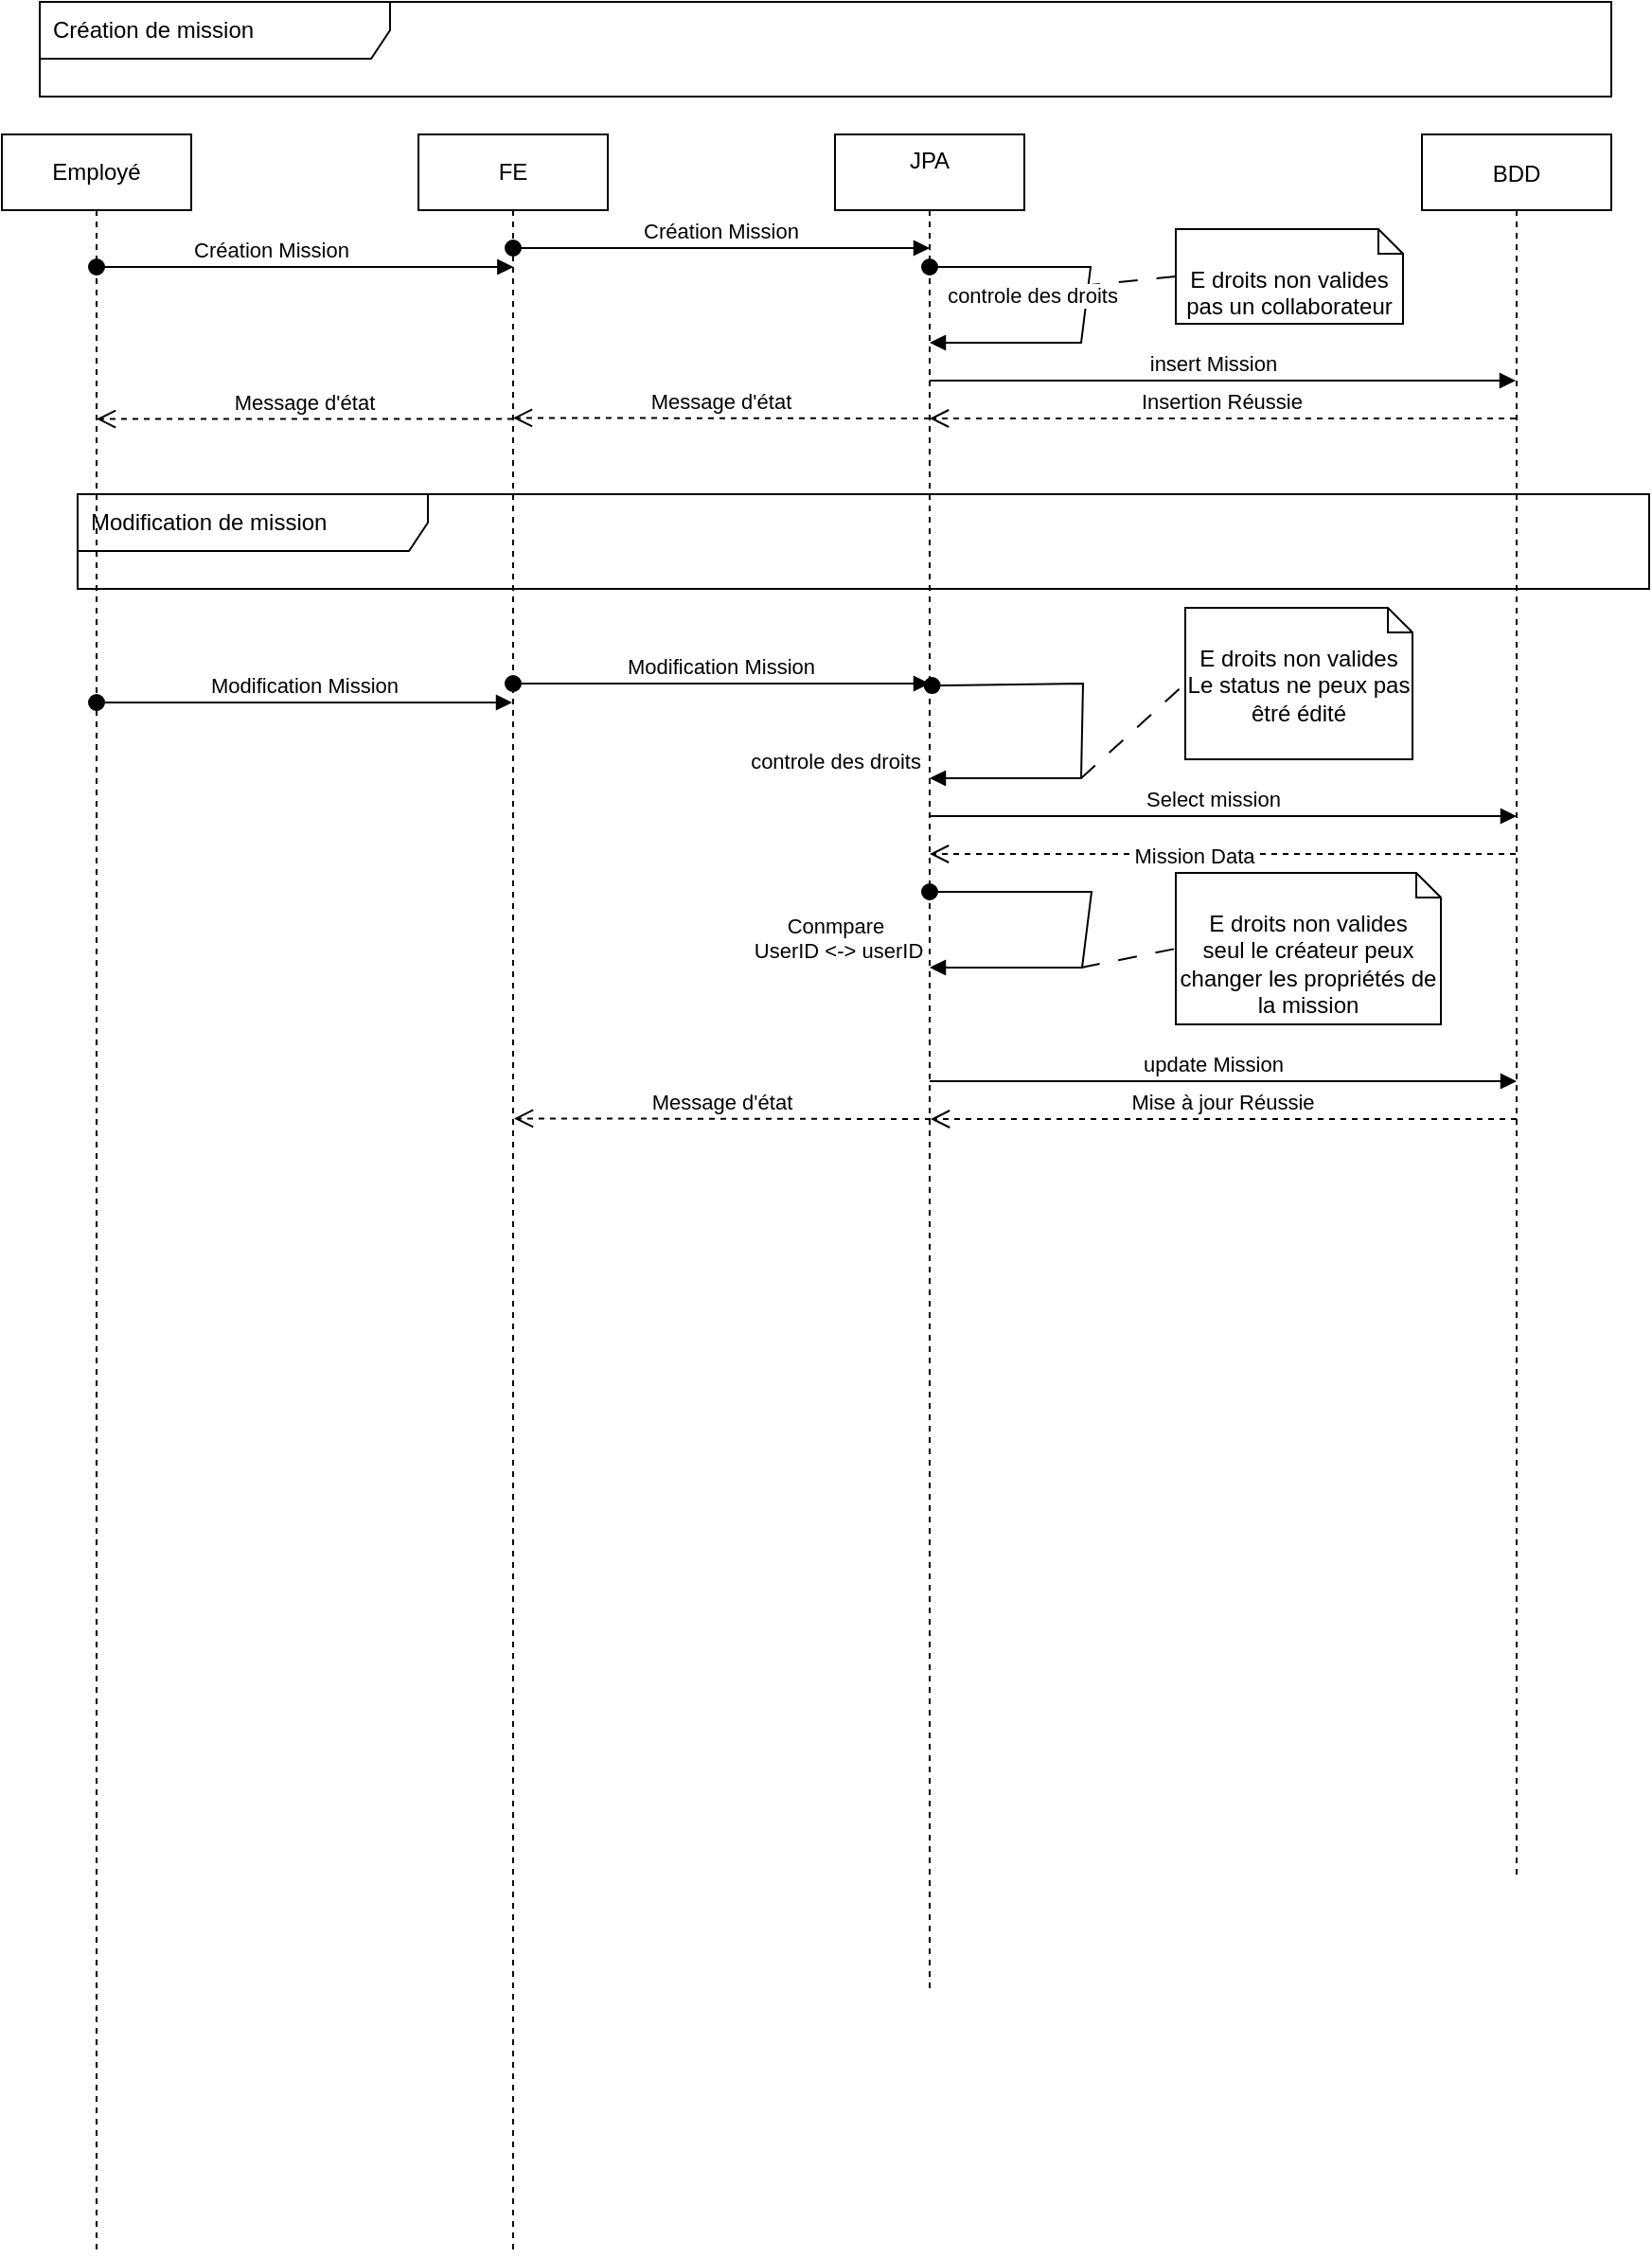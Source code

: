 <mxfile version="20.2.8" type="github">
  <diagram id="kgpKYQtTHZ0yAKxKKP6v" name="Page-1">
    <mxGraphModel dx="1831" dy="455" grid="1" gridSize="10" guides="1" tooltips="1" connect="1" arrows="1" fold="1" page="1" pageScale="1" pageWidth="850" pageHeight="1100" math="0" shadow="0">
      <root>
        <mxCell id="0" />
        <mxCell id="1" parent="0" />
        <mxCell id="3nuBFxr9cyL0pnOWT2aG-1" value="JPA&#xa;" style="shape=umlLifeline;perimeter=lifelinePerimeter;container=1;collapsible=0;recursiveResize=0;rounded=0;shadow=0;strokeWidth=1;" parent="1" vertex="1">
          <mxGeometry x="240" y="80" width="100" height="980" as="geometry" />
        </mxCell>
        <mxCell id="3nuBFxr9cyL0pnOWT2aG-5" value="BDD" style="shape=umlLifeline;perimeter=lifelinePerimeter;container=1;collapsible=0;recursiveResize=0;rounded=0;shadow=0;strokeWidth=1;" parent="1" vertex="1">
          <mxGeometry x="550" y="80" width="100" height="920" as="geometry" />
        </mxCell>
        <mxCell id="5L8-g9ovLrtgpSLUulJO-11" value="" style="endArrow=none;startArrow=none;endFill=0;startFill=0;endSize=8;html=1;verticalAlign=bottom;dashed=1;labelBackgroundColor=none;dashPattern=10 10;rounded=0;entryX=0;entryY=0.5;entryDx=0;entryDy=0;entryPerimeter=0;" edge="1" parent="3nuBFxr9cyL0pnOWT2aG-5" target="5L8-g9ovLrtgpSLUulJO-2">
          <mxGeometry width="160" relative="1" as="geometry">
            <mxPoint x="-180" y="80" as="sourcePoint" />
            <mxPoint x="-260" y="290" as="targetPoint" />
            <Array as="points" />
          </mxGeometry>
        </mxCell>
        <mxCell id="3nuBFxr9cyL0pnOWT2aG-7" value="Insertion Réussie" style="verticalAlign=bottom;endArrow=open;dashed=1;endSize=8;shadow=0;strokeWidth=1;" parent="1" source="3nuBFxr9cyL0pnOWT2aG-5" edge="1">
          <mxGeometry relative="1" as="geometry">
            <mxPoint x="290" y="230" as="targetPoint" />
            <Array as="points">
              <mxPoint x="570" y="230" />
            </Array>
          </mxGeometry>
        </mxCell>
        <mxCell id="3nuBFxr9cyL0pnOWT2aG-8" value="insert Mission" style="verticalAlign=bottom;endArrow=block;shadow=0;strokeWidth=1;" parent="1" source="3nuBFxr9cyL0pnOWT2aG-1" target="3nuBFxr9cyL0pnOWT2aG-5" edge="1">
          <mxGeometry x="-0.032" relative="1" as="geometry">
            <mxPoint x="295" y="210" as="sourcePoint" />
            <mxPoint x="727" y="211.12" as="targetPoint" />
            <Array as="points">
              <mxPoint x="570" y="210" />
            </Array>
            <mxPoint as="offset" />
          </mxGeometry>
        </mxCell>
        <mxCell id="5L8-g9ovLrtgpSLUulJO-5" value="FE" style="shape=umlLifeline;perimeter=lifelinePerimeter;whiteSpace=wrap;html=1;container=1;collapsible=0;recursiveResize=0;outlineConnect=0;" vertex="1" parent="1">
          <mxGeometry x="20" y="80" width="100" height="1120" as="geometry" />
        </mxCell>
        <mxCell id="3nuBFxr9cyL0pnOWT2aG-3" value="Création Mission" style="verticalAlign=bottom;startArrow=oval;endArrow=block;startSize=8;shadow=0;strokeWidth=1;" parent="1" edge="1" source="5L8-g9ovLrtgpSLUulJO-5">
          <mxGeometry relative="1" as="geometry">
            <mxPoint x="360" y="150" as="sourcePoint" />
            <mxPoint x="290" y="140" as="targetPoint" />
            <Array as="points">
              <mxPoint x="290" y="140" />
            </Array>
          </mxGeometry>
        </mxCell>
        <mxCell id="5L8-g9ovLrtgpSLUulJO-13" value="Création de mission" style="shape=umlFrame;whiteSpace=wrap;html=1;width=185;height=30;boundedLbl=1;verticalAlign=middle;align=left;spacingLeft=5;" vertex="1" parent="1">
          <mxGeometry x="-180" y="10" width="830" height="50" as="geometry" />
        </mxCell>
        <mxCell id="5L8-g9ovLrtgpSLUulJO-1" value="&lt;div&gt;controle des droits&lt;/div&gt;" style="html=1;verticalAlign=bottom;startArrow=oval;startFill=1;endArrow=block;startSize=8;rounded=0;" edge="1" parent="1" source="3nuBFxr9cyL0pnOWT2aG-1" target="3nuBFxr9cyL0pnOWT2aG-1">
          <mxGeometry x="0.471" y="-16" width="60" relative="1" as="geometry">
            <mxPoint x="300" y="150" as="sourcePoint" />
            <mxPoint x="310" y="190" as="targetPoint" />
            <Array as="points">
              <mxPoint x="375" y="150" />
              <mxPoint x="370" y="190" />
            </Array>
            <mxPoint as="offset" />
          </mxGeometry>
        </mxCell>
        <mxCell id="5L8-g9ovLrtgpSLUulJO-2" value="&lt;div&gt;E droits non valides&lt;/div&gt;&lt;div&gt;pas un collaborateur&lt;br&gt;&lt;/div&gt;" style="shape=note2;boundedLbl=1;whiteSpace=wrap;html=1;size=13;verticalAlign=top;align=center;" vertex="1" parent="1">
          <mxGeometry x="420" y="130" width="120" height="50" as="geometry" />
        </mxCell>
        <mxCell id="5L8-g9ovLrtgpSLUulJO-14" value="Message d&#39;état" style="verticalAlign=bottom;endArrow=open;dashed=1;endSize=8;shadow=0;strokeWidth=1;" edge="1" parent="1">
          <mxGeometry relative="1" as="geometry">
            <mxPoint x="70" y="229.71" as="targetPoint" />
            <mxPoint x="290" y="230" as="sourcePoint" />
            <Array as="points" />
          </mxGeometry>
        </mxCell>
        <mxCell id="5L8-g9ovLrtgpSLUulJO-19" value="" style="endArrow=none;startArrow=none;endFill=0;startFill=0;endSize=8;html=1;verticalAlign=bottom;dashed=1;labelBackgroundColor=none;dashPattern=10 10;rounded=0;entryX=0;entryY=0.5;entryDx=0;entryDy=0;entryPerimeter=0;" edge="1" parent="1" target="5L8-g9ovLrtgpSLUulJO-24">
          <mxGeometry width="160" relative="1" as="geometry">
            <mxPoint x="370" y="420" as="sourcePoint" />
            <mxPoint x="-259.5" y="520" as="targetPoint" />
            <Array as="points" />
          </mxGeometry>
        </mxCell>
        <mxCell id="5L8-g9ovLrtgpSLUulJO-20" value="Mise à jour Réussie" style="verticalAlign=bottom;endArrow=open;dashed=1;endSize=8;shadow=0;strokeWidth=1;" edge="1" parent="1">
          <mxGeometry relative="1" as="geometry">
            <mxPoint x="290.5" y="600" as="targetPoint" />
            <mxPoint x="600" y="600" as="sourcePoint" />
            <Array as="points">
              <mxPoint x="570.5" y="600" />
            </Array>
          </mxGeometry>
        </mxCell>
        <mxCell id="5L8-g9ovLrtgpSLUulJO-21" value="Select mission" style="verticalAlign=bottom;endArrow=block;shadow=0;strokeWidth=1;" edge="1" parent="1">
          <mxGeometry x="-0.032" relative="1" as="geometry">
            <mxPoint x="290" y="440" as="sourcePoint" />
            <mxPoint x="600" y="440" as="targetPoint" />
            <Array as="points">
              <mxPoint x="570.5" y="440" />
            </Array>
            <mxPoint as="offset" />
          </mxGeometry>
        </mxCell>
        <mxCell id="5L8-g9ovLrtgpSLUulJO-22" value="Modification Mission" style="verticalAlign=bottom;startArrow=oval;endArrow=block;startSize=8;shadow=0;strokeWidth=1;" edge="1" parent="1" source="5L8-g9ovLrtgpSLUulJO-5">
          <mxGeometry relative="1" as="geometry">
            <mxPoint x="70" y="370" as="sourcePoint" />
            <mxPoint x="290" y="370" as="targetPoint" />
            <Array as="points" />
          </mxGeometry>
        </mxCell>
        <mxCell id="5L8-g9ovLrtgpSLUulJO-23" value="controle des droits" style="html=1;verticalAlign=bottom;startArrow=oval;startFill=1;endArrow=block;startSize=8;rounded=0;exitX=0.513;exitY=0.297;exitDx=0;exitDy=0;exitPerimeter=0;" edge="1" parent="1" source="3nuBFxr9cyL0pnOWT2aG-1">
          <mxGeometry x="1" y="50" width="60" relative="1" as="geometry">
            <mxPoint x="290" y="380" as="sourcePoint" />
            <mxPoint x="290" y="420" as="targetPoint" />
            <Array as="points">
              <mxPoint x="371" y="370" />
              <mxPoint x="370" y="420" />
            </Array>
            <mxPoint x="-50" y="-50" as="offset" />
          </mxGeometry>
        </mxCell>
        <mxCell id="5L8-g9ovLrtgpSLUulJO-24" value="&lt;div&gt;E droits non valides&lt;/div&gt;&lt;div&gt;Le status ne peux pas êtré édité&lt;br&gt;&lt;/div&gt;" style="shape=note2;boundedLbl=1;whiteSpace=wrap;html=1;size=13;verticalAlign=top;align=center;" vertex="1" parent="1">
          <mxGeometry x="425" y="330" width="120" height="80" as="geometry" />
        </mxCell>
        <mxCell id="5L8-g9ovLrtgpSLUulJO-25" value="Message d&#39;état" style="verticalAlign=bottom;endArrow=open;dashed=1;endSize=8;shadow=0;strokeWidth=1;" edge="1" parent="1">
          <mxGeometry relative="1" as="geometry">
            <mxPoint x="70.5" y="599.71" as="targetPoint" />
            <mxPoint x="290.5" y="600" as="sourcePoint" />
            <Array as="points" />
          </mxGeometry>
        </mxCell>
        <mxCell id="5L8-g9ovLrtgpSLUulJO-26" value="Modification de mission" style="shape=umlFrame;whiteSpace=wrap;html=1;width=185;height=30;boundedLbl=1;verticalAlign=middle;align=left;spacingLeft=5;" vertex="1" parent="1">
          <mxGeometry x="-160" y="270" width="830" height="50" as="geometry" />
        </mxCell>
        <mxCell id="5L8-g9ovLrtgpSLUulJO-28" value="update Mission" style="verticalAlign=bottom;endArrow=block;shadow=0;strokeWidth=1;" edge="1" parent="1">
          <mxGeometry x="-0.032" relative="1" as="geometry">
            <mxPoint x="290" y="580" as="sourcePoint" />
            <mxPoint x="600" y="580" as="targetPoint" />
            <Array as="points">
              <mxPoint x="570.5" y="580" />
            </Array>
            <mxPoint as="offset" />
          </mxGeometry>
        </mxCell>
        <mxCell id="5L8-g9ovLrtgpSLUulJO-29" value="Mission Data" style="verticalAlign=bottom;endArrow=open;dashed=1;endSize=8;shadow=0;strokeWidth=1;" edge="1" parent="1">
          <mxGeometry x="0.095" y="10" relative="1" as="geometry">
            <mxPoint x="290" y="460" as="targetPoint" />
            <mxPoint x="599.5" y="460" as="sourcePoint" />
            <Array as="points">
              <mxPoint x="570" y="460" />
            </Array>
            <mxPoint as="offset" />
          </mxGeometry>
        </mxCell>
        <mxCell id="5L8-g9ovLrtgpSLUulJO-30" value="&lt;div&gt;Conmpare&lt;/div&gt;&lt;div&gt;&amp;nbsp;UserID &amp;lt;-&amp;gt; userID&lt;br&gt;&lt;/div&gt;" style="html=1;verticalAlign=bottom;startArrow=oval;startFill=1;endArrow=block;startSize=8;rounded=0;" edge="1" parent="1">
          <mxGeometry x="1" y="50" width="60" relative="1" as="geometry">
            <mxPoint x="290" y="480" as="sourcePoint" />
            <mxPoint x="290" y="520" as="targetPoint" />
            <Array as="points">
              <mxPoint x="375.5" y="480" />
              <mxPoint x="370.5" y="520" />
            </Array>
            <mxPoint x="-50" y="-50" as="offset" />
          </mxGeometry>
        </mxCell>
        <mxCell id="5L8-g9ovLrtgpSLUulJO-31" value="" style="endArrow=none;startArrow=none;endFill=0;startFill=0;endSize=8;html=1;verticalAlign=bottom;dashed=1;labelBackgroundColor=none;dashPattern=10 10;rounded=0;entryX=0;entryY=0.5;entryDx=0;entryDy=0;entryPerimeter=0;" edge="1" parent="1" target="5L8-g9ovLrtgpSLUulJO-32">
          <mxGeometry width="160" relative="1" as="geometry">
            <mxPoint x="370" y="520" as="sourcePoint" />
            <mxPoint x="-260" y="630" as="targetPoint" />
            <Array as="points" />
          </mxGeometry>
        </mxCell>
        <mxCell id="5L8-g9ovLrtgpSLUulJO-32" value="&lt;div&gt;E droits non valides&lt;/div&gt;&lt;div&gt;seul le créateur peux changer les propriétés de la mission&lt;br&gt;&lt;/div&gt;" style="shape=note2;boundedLbl=1;whiteSpace=wrap;html=1;size=13;verticalAlign=top;align=center;" vertex="1" parent="1">
          <mxGeometry x="420" y="470" width="140" height="80" as="geometry" />
        </mxCell>
        <mxCell id="5L8-g9ovLrtgpSLUulJO-33" value="Employé" style="shape=umlLifeline;perimeter=lifelinePerimeter;whiteSpace=wrap;html=1;container=1;collapsible=0;recursiveResize=0;outlineConnect=0;" vertex="1" parent="1">
          <mxGeometry x="-200" y="80" width="100" height="1120" as="geometry" />
        </mxCell>
        <mxCell id="5L8-g9ovLrtgpSLUulJO-34" value="Création Mission" style="verticalAlign=bottom;startArrow=oval;endArrow=block;startSize=8;shadow=0;strokeWidth=1;" edge="1" parent="1" source="5L8-g9ovLrtgpSLUulJO-33">
          <mxGeometry x="-0.159" relative="1" as="geometry">
            <mxPoint x="-120" y="150" as="sourcePoint" />
            <mxPoint x="70.19" y="150" as="targetPoint" />
            <Array as="points">
              <mxPoint x="70.19" y="150" />
            </Array>
            <mxPoint as="offset" />
          </mxGeometry>
        </mxCell>
        <mxCell id="5L8-g9ovLrtgpSLUulJO-37" value="Message d&#39;état" style="verticalAlign=bottom;endArrow=open;dashed=1;endSize=8;shadow=0;strokeWidth=1;" edge="1" parent="1" target="5L8-g9ovLrtgpSLUulJO-33">
          <mxGeometry relative="1" as="geometry">
            <mxPoint x="-150" y="230.0" as="targetPoint" />
            <mxPoint x="70" y="230.29" as="sourcePoint" />
            <Array as="points" />
          </mxGeometry>
        </mxCell>
        <mxCell id="5L8-g9ovLrtgpSLUulJO-35" value="Modification Mission" style="verticalAlign=bottom;startArrow=oval;endArrow=block;startSize=8;shadow=0;strokeWidth=1;" edge="1" parent="1" source="5L8-g9ovLrtgpSLUulJO-33" target="5L8-g9ovLrtgpSLUulJO-5">
          <mxGeometry relative="1" as="geometry">
            <mxPoint x="-150" y="369.71" as="sourcePoint" />
            <mxPoint x="40" y="370.05" as="targetPoint" />
            <Array as="points">
              <mxPoint x="-30" y="380" />
            </Array>
          </mxGeometry>
        </mxCell>
      </root>
    </mxGraphModel>
  </diagram>
</mxfile>
